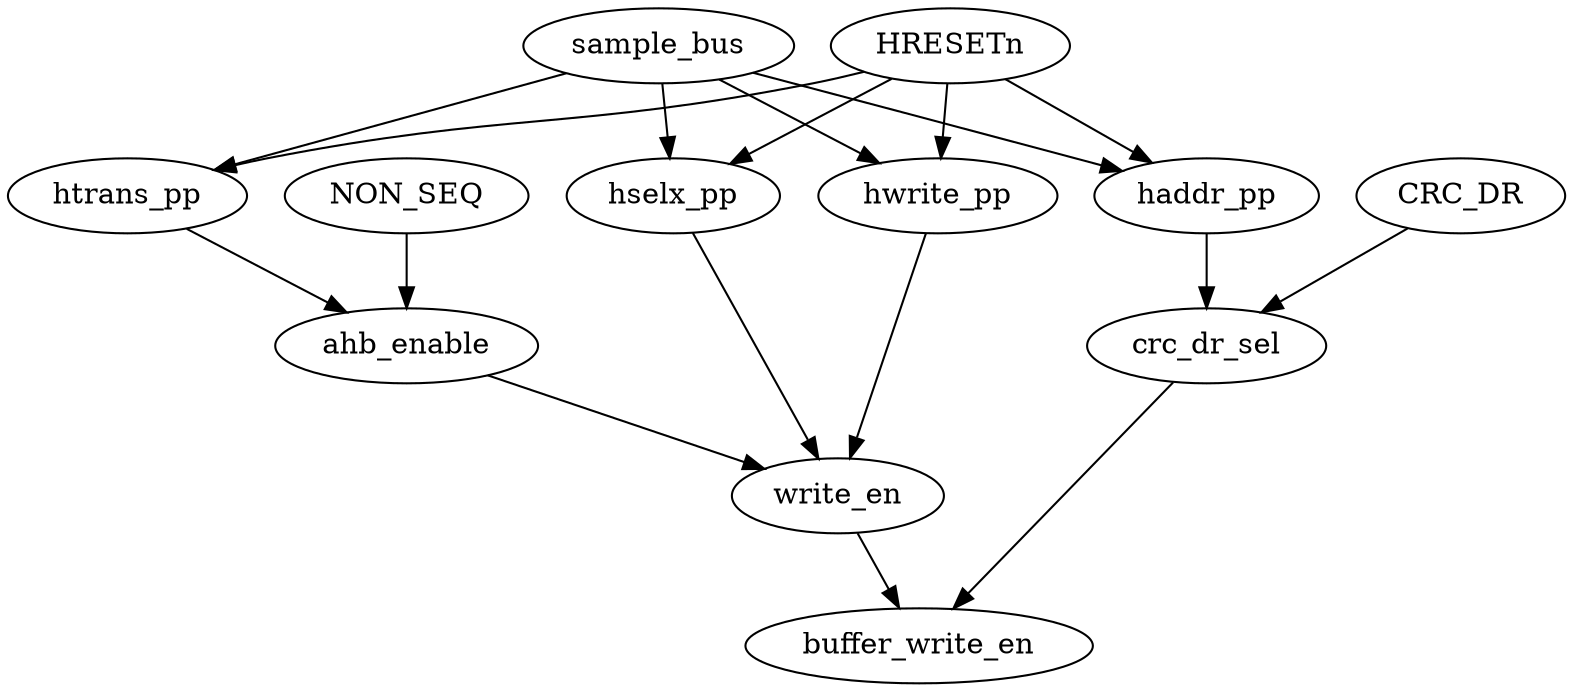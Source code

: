 strict digraph "" {
	ahb_enable	 [complexity=7,
		importance=0.0749806171653,
		rank=0.0107115167379];
	write_en	 [complexity=3,
		importance=0.0469621744316,
		rank=0.0156540581439];
	ahb_enable -> write_en;
	NON_SEQ	 [complexity=10,
		importance=0.0862256552078,
		rank=0.00862256552078];
	NON_SEQ -> ahb_enable;
	sample_bus	 [complexity=8,
		importance=0.116586006974,
		rank=0.0145732508717];
	hwrite_pp	 [complexity=7,
		importance=0.0692639963653,
		rank=0.00989485662362];
	sample_bus -> hwrite_pp;
	haddr_pp	 [complexity=6,
		importance=0.0587852123756,
		rank=0.00979753539593];
	sample_bus -> haddr_pp;
	hselx_pp	 [complexity=7,
		importance=0.0699668133897,
		rank=0.00999525905567];
	sample_bus -> hselx_pp;
	htrans_pp	 [complexity=10,
		importance=0.0972824390991,
		rank=0.00972824390991];
	sample_bus -> htrans_pp;
	buffer_write_en	 [complexity=0,
		importance=0.0173856425052,
		rank=0.0];
	write_en -> buffer_write_en;
	hwrite_pp -> write_en;
	crc_dr_sel	 [complexity=3,
		importance=0.0364833904418,
		rank=0.0121611301473];
	haddr_pp -> crc_dr_sel;
	CRC_DR	 [complexity=6,
		importance=0.0477284284843,
		rank=0.00795473808071];
	CRC_DR -> crc_dr_sel;
	crc_dr_sel -> buffer_write_en;
	hselx_pp -> write_en;
	htrans_pp -> ahb_enable;
	HRESETn	 [complexity=8,
		importance=0.0805090344078,
		rank=0.010063629301];
	HRESETn -> hwrite_pp;
	HRESETn -> haddr_pp;
	HRESETn -> hselx_pp;
	HRESETn -> htrans_pp;
}

